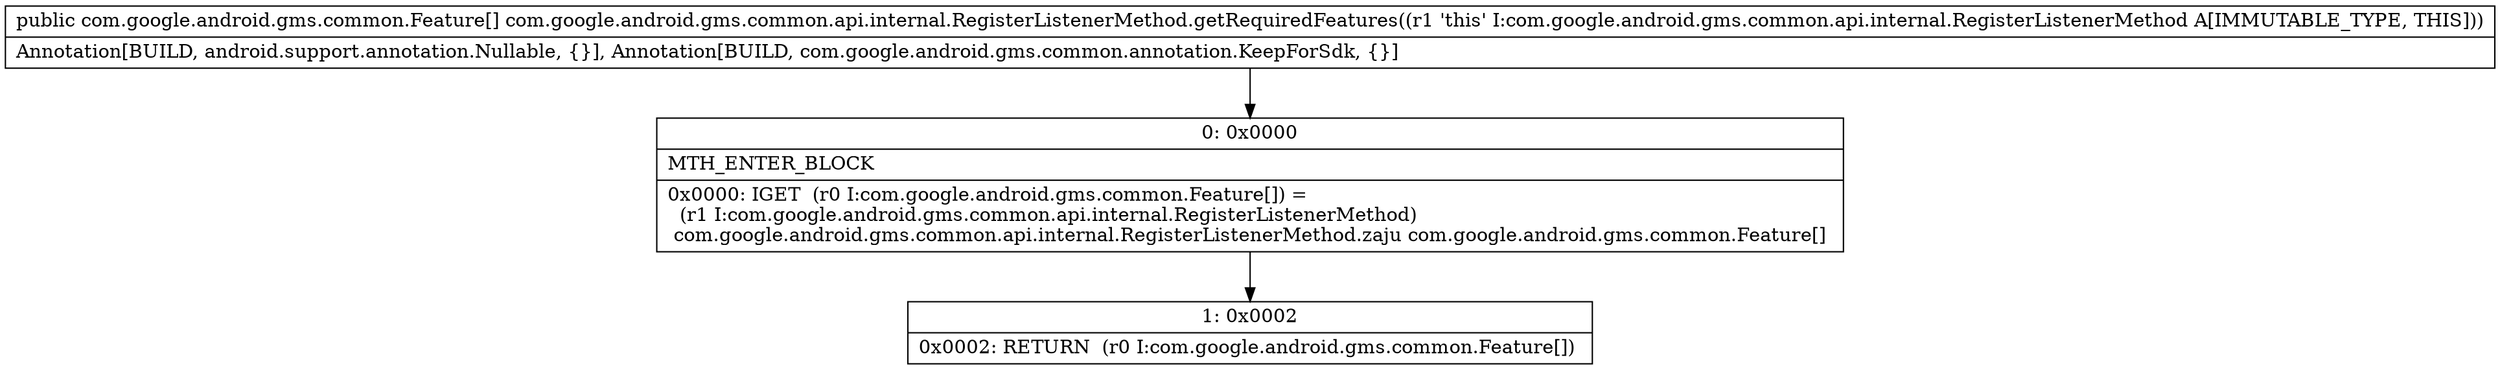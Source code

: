 digraph "CFG forcom.google.android.gms.common.api.internal.RegisterListenerMethod.getRequiredFeatures()[Lcom\/google\/android\/gms\/common\/Feature;" {
Node_0 [shape=record,label="{0\:\ 0x0000|MTH_ENTER_BLOCK\l|0x0000: IGET  (r0 I:com.google.android.gms.common.Feature[]) = \l  (r1 I:com.google.android.gms.common.api.internal.RegisterListenerMethod)\l com.google.android.gms.common.api.internal.RegisterListenerMethod.zaju com.google.android.gms.common.Feature[] \l}"];
Node_1 [shape=record,label="{1\:\ 0x0002|0x0002: RETURN  (r0 I:com.google.android.gms.common.Feature[]) \l}"];
MethodNode[shape=record,label="{public com.google.android.gms.common.Feature[] com.google.android.gms.common.api.internal.RegisterListenerMethod.getRequiredFeatures((r1 'this' I:com.google.android.gms.common.api.internal.RegisterListenerMethod A[IMMUTABLE_TYPE, THIS]))  | Annotation[BUILD, android.support.annotation.Nullable, \{\}], Annotation[BUILD, com.google.android.gms.common.annotation.KeepForSdk, \{\}]\l}"];
MethodNode -> Node_0;
Node_0 -> Node_1;
}

